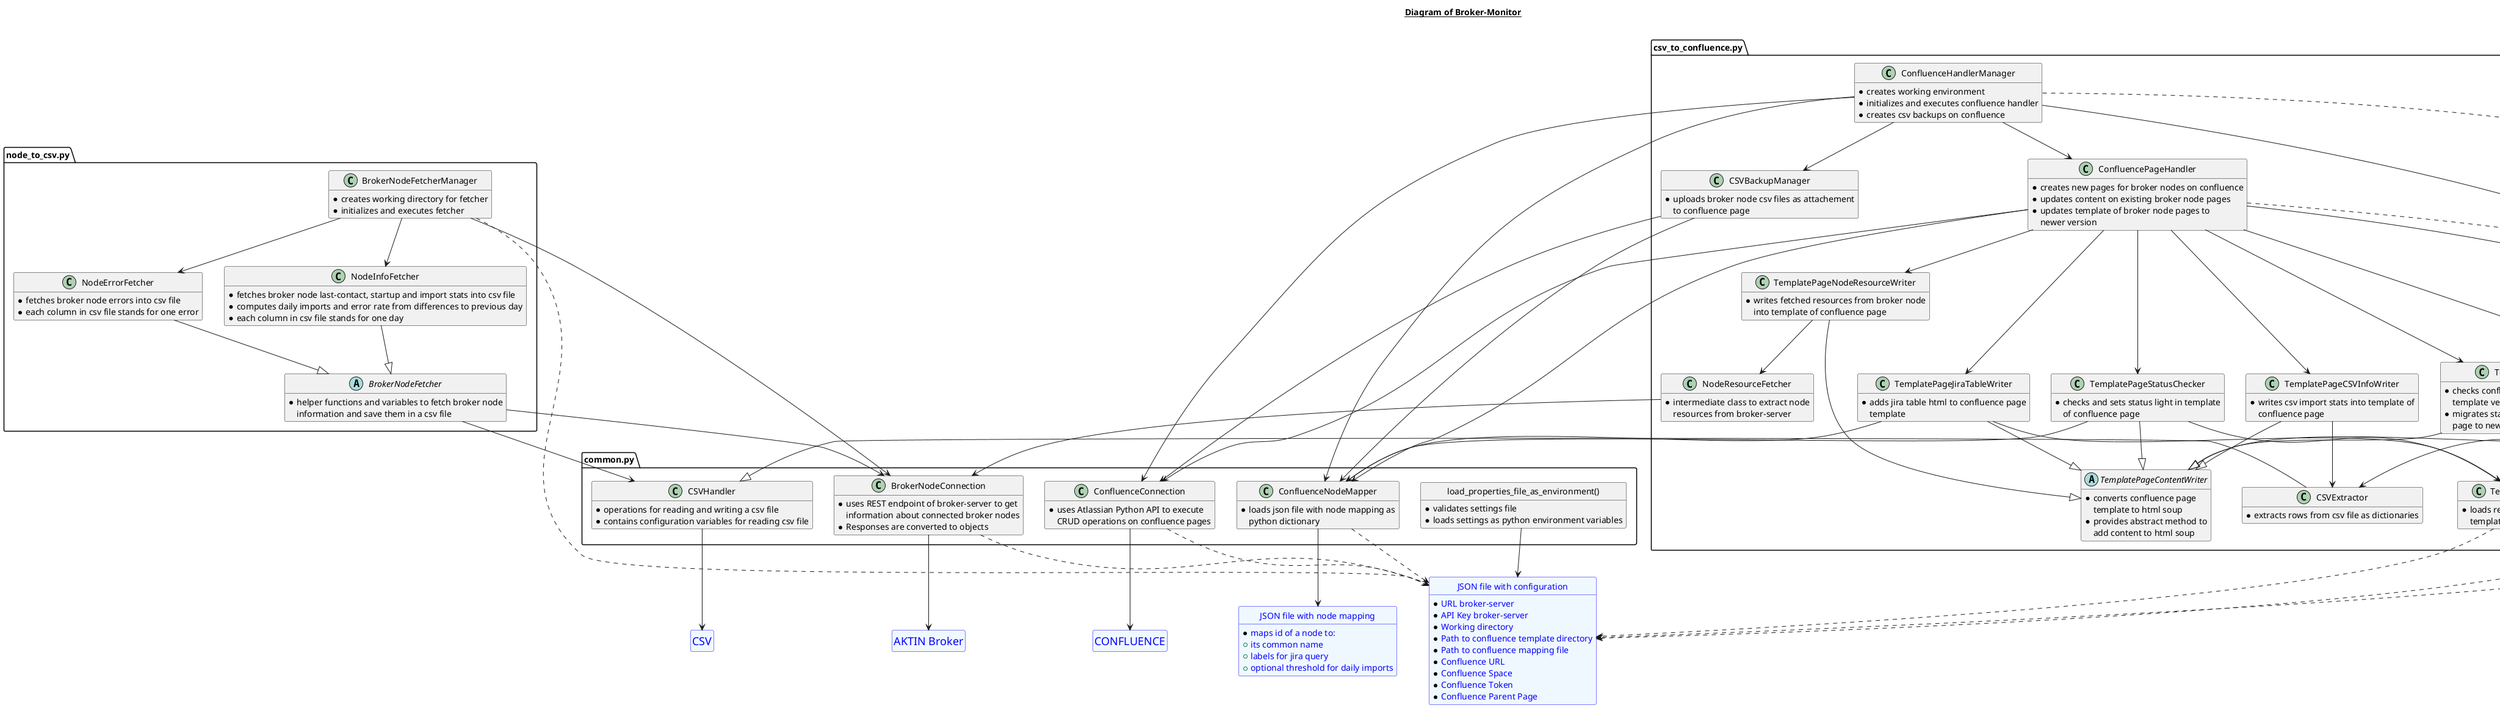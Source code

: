 @startuml
hide methods

title __Diagram of Broker-Monitor__\n

top to bottom direction

entity "<size:18>AKTIN Broker</size>" as broker
entity broker #aliceblue;line:blue;text:blue
hide broker members
hide broker circle

entity "<size:18>CSV</size>" as csv
entity csv #aliceblue;line:blue;text:blue
hide csv members
hide csv circle

entity "<size:18>CONFLUENCE</size>" as confluence
entity confluence #aliceblue;line:blue;text:blue
hide confluence members
hide confluence circle

entity "JSON file with configuration" as settings {
* URL broker-server
* API Key broker-server
* Working directory
* Path to confluence template directory
* Path to confluence mapping file
* Confluence URL
* Confluence Space
* Confluence Token
* Confluence Parent Page
}
entity settings #aliceblue;line:blue;text:blue
hide settings circle

entity "JSON file with node mapping" as mapping {
* maps id of a node to:
+ its common name
+ labels for jira query
+ optional threshold for daily imports
}
entity mapping #aliceblue;line:blue;text:blue
hide mapping circle

package "common.py" as common <<Package>> {
class "load_properties_file_as_environment()" as read_properties {
* validates settings file
* loads settings as python environment variables
}
hide read_properties circle

class ConfluenceNodeMapper {
* loads json file with node mapping as
python dictionary
}

class BrokerNodeConnection {
* uses REST endpoint of broker-server to get
information about connected broker nodes
* Responses are converted to objects
}

class ConfluenceConnection {
* uses Atlassian Python API to execute
CRUD operations on confluence pages
}

class CSVHandler {
* operations for reading and writing a csv file
* contains configuration variables for reading csv file
}
}

read_properties --> settings
CSVHandler --> csv

BrokerNodeConnection --> broker
BrokerNodeConnection ..> settings

ConfluenceConnection --> confluence
ConfluenceConnection ..> settings

ConfluenceNodeMapper --> mapping
ConfluenceNodeMapper ..> settings

package "node_to_csv.py" as node_to_csv <<Package>> {
abstract class BrokerNodeFetcher {
* helper functions and variables to fetch broker node
information and save them in a csv file
}

class NodeErrorFetcher {
* fetches broker node errors into csv file
* each column in csv file stands for one error
}

class NodeInfoFetcher {
* fetches broker node last-contact, startup and import stats into csv file
* computes daily imports and error rate from differences to previous day
* each column in csv file stands for one day
}

class BrokerNodeFetcherManager {
* creates working directory for fetcher
* initializes and executes fetcher
}
}

BrokerNodeFetcher --> CSVHandler
BrokerNodeFetcher --> BrokerNodeConnection

NodeInfoFetcher --|> BrokerNodeFetcher
NodeErrorFetcher --|> BrokerNodeFetcher

BrokerNodeFetcherManager --> BrokerNodeConnection
BrokerNodeFetcherManager --> NodeInfoFetcher
BrokerNodeFetcherManager --> NodeErrorFetcher
BrokerNodeFetcherManager ..> settings

package "csv_to_confluence.py" as csv_to_confluence {
class TemplateResourceGetter {
* loads resources from confluence
template directory
}

abstract class TemplatePageContentWriter{
* converts confluence page
template to html soup
* provides abstract method to
add content to html soup
}

class NodeResourceFetcher {
* intermediate class to extract node
resources from broker-server
}

class TemplatePageNodeResourceWriter {
* writes fetched resources from broker node
into template of confluence page
}

class CSVExtractor {
* extracts rows from csv file as dictionaries
}

class TemplatePageCSVInfoWriter {
* writes csv import stats into template of
confluence page
}

class TemplatePageCSVErrorWriter {
* writes csv error stats into template of
confluence page
}

class TemplatePageStatusChecker {
* checks and sets status light in template
of confluence page
}

class TemplatePageJiraTableWriter {
* adds jira table html to confluence page
template
}

class TemplatePageMigrator {
* checks confluence page for current
template version
* migrates static information of confluence
page to newer template
}

class ConfluencePageHandler {
* creates new pages for broker nodes on confluence
* updates content on existing broker node pages
* updates template of broker node pages to
newer version
}

class CSVBackupManager {
* uploads broker node csv files as attachement
to confluence page
}

class ConfluenceHandlerManager {
* creates working environment
* initializes and executes confluence handler
* creates csv backups on confluence
}
}

TemplateResourceGetter ..> settings
NodeResourceFetcher --> BrokerNodeConnection
TemplatePageNodeResourceWriter --|> TemplatePageContentWriter
TemplatePageNodeResourceWriter --> NodeResourceFetcher
CSVExtractor --|> CSVHandler

TemplatePageCSVInfoWriter --|> TemplatePageContentWriter
TemplatePageCSVInfoWriter --> CSVExtractor

TemplatePageCSVErrorWriter --|> TemplatePageContentWriter
TemplatePageCSVErrorWriter --> CSVExtractor
TemplatePageCSVErrorWriter --> TemplateResourceGetter

TemplatePageStatusChecker --|> TemplatePageContentWriter
TemplatePageStatusChecker --> ConfluenceNodeMapper
TemplatePageStatusChecker --> TemplateResourceGetter

TemplatePageJiraTableWriter --|> TemplatePageContentWriter
TemplatePageJiraTableWriter --> ConfluenceNodeMapper
TemplatePageJiraTableWriter --> TemplateResourceGetter

TemplatePageMigrator --|> TemplatePageContentWriter
TemplatePageMigrator --> TemplateResourceGetter

ConfluencePageHandler ..> settings
ConfluencePageHandler --> ConfluenceNodeMapper
ConfluencePageHandler --> ConfluenceConnection
ConfluencePageHandler --> TemplateResourceGetter
ConfluencePageHandler --> TemplatePageNodeResourceWriter
ConfluencePageHandler --> TemplatePageCSVInfoWriter
ConfluencePageHandler --> TemplatePageCSVErrorWriter
ConfluencePageHandler ---> TemplatePageStatusChecker
ConfluencePageHandler ---> TemplatePageJiraTableWriter
ConfluencePageHandler ---> TemplatePageMigrator

CSVBackupManager --> ConfluenceNodeMapper
CSVBackupManager --> ConfluenceConnection

ConfluenceHandlerManager ..> settings
ConfluenceHandlerManager --> ConfluenceNodeMapper
ConfluenceHandlerManager --> ConfluenceConnection
ConfluenceHandlerManager --> TemplateResourceGetter
ConfluenceHandlerManager --> CSVBackupManager
ConfluenceHandlerManager --> ConfluencePageHandler

@enduml
